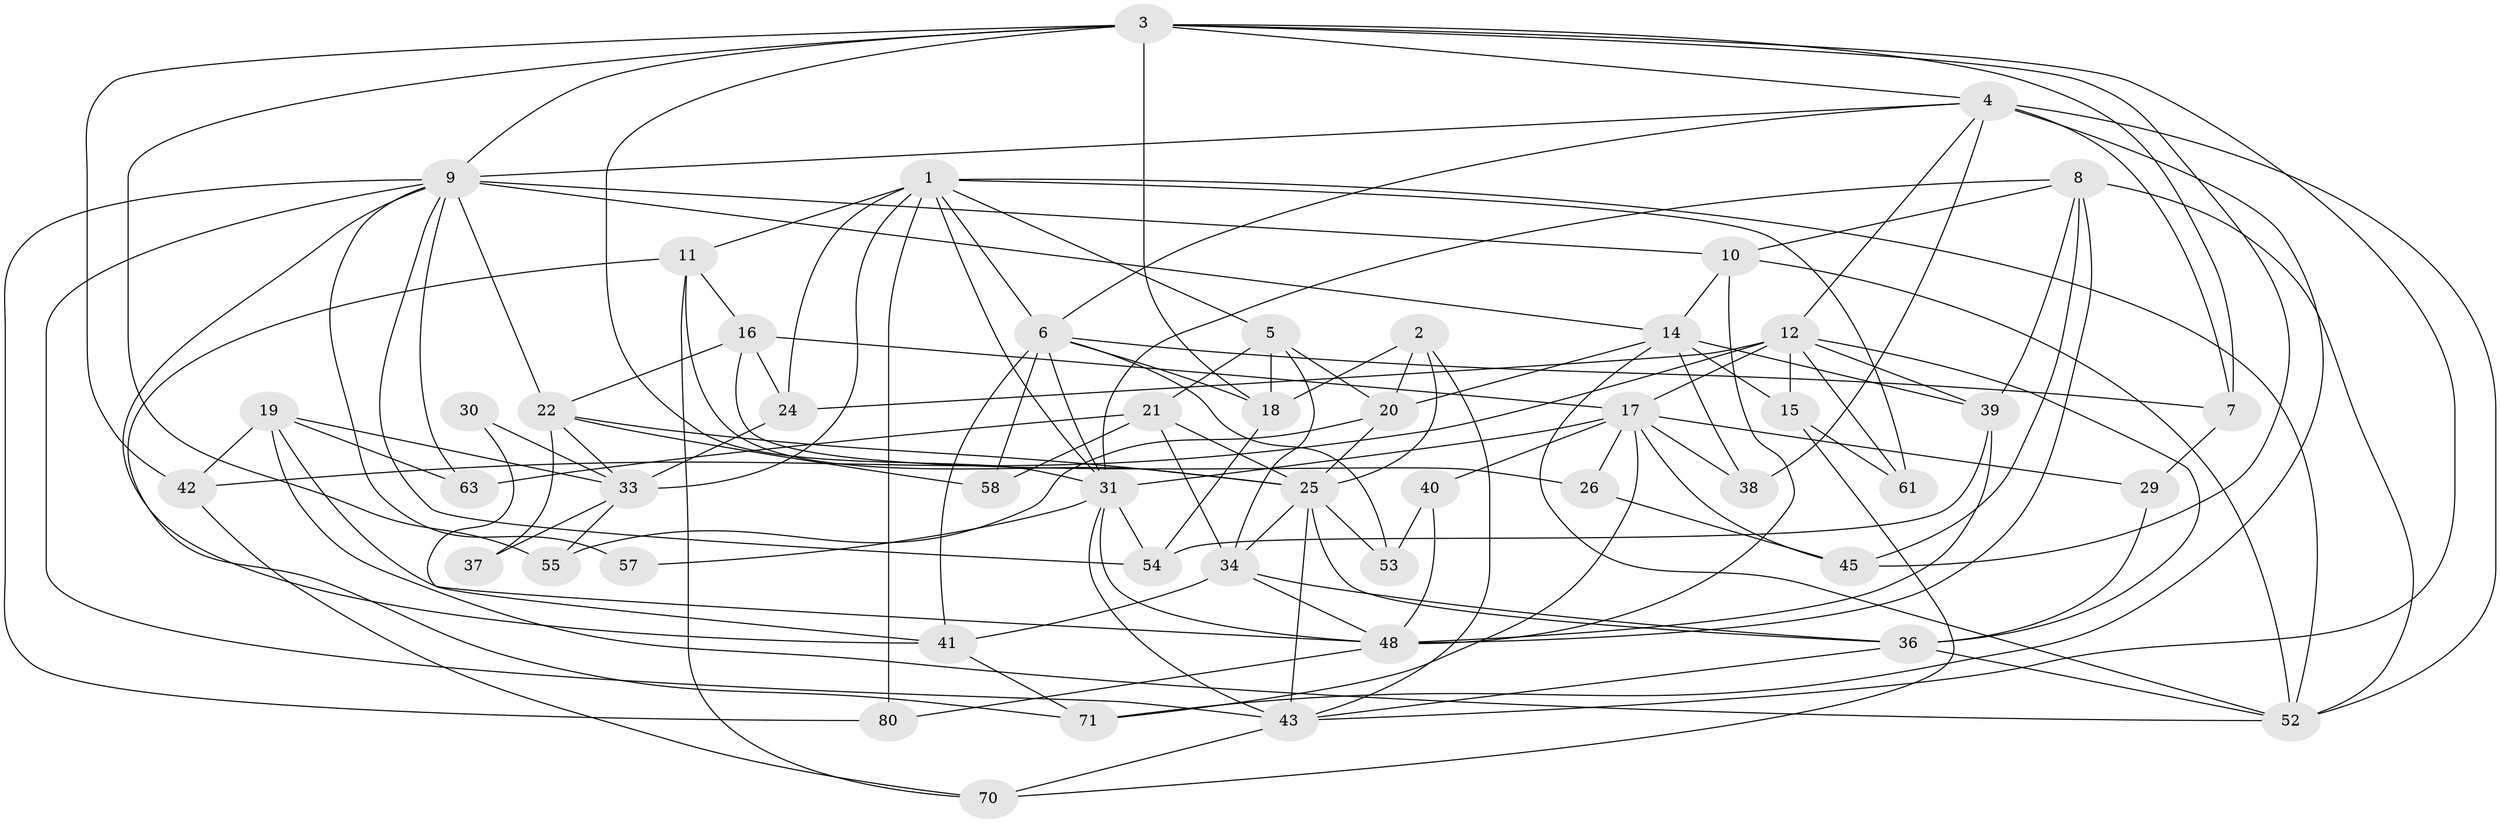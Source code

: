 // Generated by graph-tools (version 1.1) at 2025/52/02/27/25 19:52:01]
// undirected, 50 vertices, 131 edges
graph export_dot {
graph [start="1"]
  node [color=gray90,style=filled];
  1 [super="+23"];
  2 [super="+78"];
  3 [super="+35"];
  4 [super="+32"];
  5 [super="+56"];
  6 [super="+50"];
  7 [super="+49"];
  8 [super="+79"];
  9 [super="+62"];
  10 [super="+13"];
  11 [super="+44"];
  12 [super="+65"];
  14 [super="+66"];
  15 [super="+83"];
  16 [super="+77"];
  17 [super="+76"];
  18 [super="+69"];
  19 [super="+28"];
  20 [super="+60"];
  21 [super="+46"];
  22 [super="+27"];
  24 [super="+81"];
  25 [super="+59"];
  26;
  29;
  30;
  31 [super="+74"];
  33 [super="+75"];
  34 [super="+67"];
  36 [super="+64"];
  37;
  38;
  39 [super="+68"];
  40;
  41 [super="+73"];
  42;
  43 [super="+72"];
  45 [super="+47"];
  48 [super="+51"];
  52 [super="+82"];
  53;
  54;
  55;
  57;
  58;
  61;
  63;
  70;
  71;
  80;
  1 -- 31;
  1 -- 33;
  1 -- 61;
  1 -- 11;
  1 -- 80;
  1 -- 5;
  1 -- 6;
  1 -- 24;
  1 -- 52;
  2 -- 18;
  2 -- 43;
  2 -- 25;
  2 -- 20;
  3 -- 9;
  3 -- 55;
  3 -- 42;
  3 -- 31;
  3 -- 43;
  3 -- 4;
  3 -- 7;
  3 -- 45;
  3 -- 18;
  4 -- 71;
  4 -- 7;
  4 -- 38;
  4 -- 52;
  4 -- 12;
  4 -- 9;
  4 -- 6;
  5 -- 34;
  5 -- 21;
  5 -- 20;
  5 -- 18;
  6 -- 58;
  6 -- 31;
  6 -- 53;
  6 -- 7;
  6 -- 41;
  6 -- 18;
  7 -- 29;
  8 -- 39;
  8 -- 48;
  8 -- 31;
  8 -- 45;
  8 -- 52;
  8 -- 10;
  9 -- 14;
  9 -- 63;
  9 -- 43;
  9 -- 54;
  9 -- 80;
  9 -- 22;
  9 -- 10;
  9 -- 57;
  9 -- 41;
  10 -- 14;
  10 -- 48;
  10 -- 52;
  11 -- 71;
  11 -- 25;
  11 -- 70;
  11 -- 16;
  12 -- 24 [weight=2];
  12 -- 17;
  12 -- 36;
  12 -- 42;
  12 -- 61;
  12 -- 39;
  12 -- 15;
  14 -- 52;
  14 -- 15;
  14 -- 20;
  14 -- 39;
  14 -- 38;
  15 -- 61;
  15 -- 70;
  16 -- 26;
  16 -- 17;
  16 -- 22;
  16 -- 24;
  17 -- 45;
  17 -- 38;
  17 -- 71;
  17 -- 40;
  17 -- 26;
  17 -- 29;
  17 -- 31;
  18 -- 54;
  19 -- 42;
  19 -- 52;
  19 -- 48;
  19 -- 33;
  19 -- 63;
  20 -- 55;
  20 -- 25;
  21 -- 25;
  21 -- 58;
  21 -- 63;
  21 -- 34;
  22 -- 25;
  22 -- 37;
  22 -- 33;
  22 -- 58;
  24 -- 33;
  25 -- 53;
  25 -- 36;
  25 -- 43;
  25 -- 34;
  26 -- 45;
  29 -- 36;
  30 -- 33;
  30 -- 41;
  31 -- 54;
  31 -- 57;
  31 -- 48;
  31 -- 43;
  33 -- 55;
  33 -- 37;
  34 -- 41;
  34 -- 36;
  34 -- 48;
  36 -- 43;
  36 -- 52;
  39 -- 54;
  39 -- 48;
  40 -- 48;
  40 -- 53;
  41 -- 71;
  42 -- 70;
  43 -- 70;
  48 -- 80;
}
